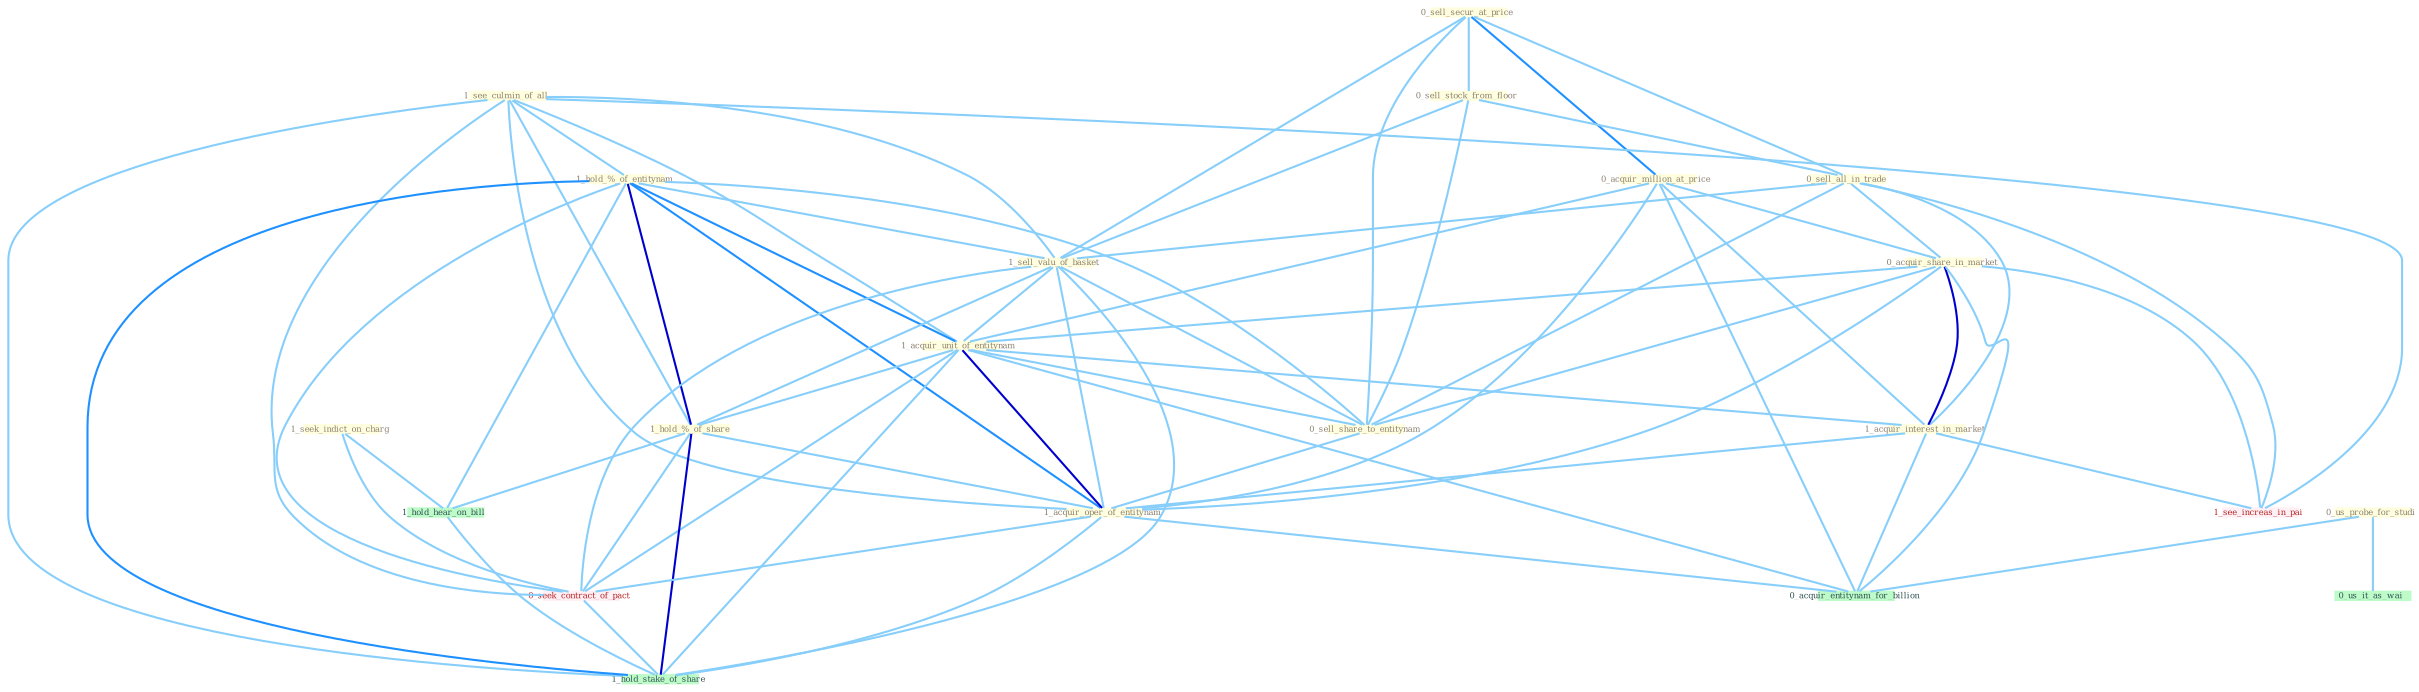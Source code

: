 Graph G{ 
    node
    [shape=polygon,style=filled,width=.5,height=.06,color="#BDFCC9",fixedsize=true,fontsize=4,
    fontcolor="#2f4f4f"];
    {node
    [color="#ffffe0", fontcolor="#8b7d6b"] "1_seek_indict_on_charg " "0_sell_secur_at_price " "1_see_culmin_of_all " "0_acquir_million_at_price " "0_sell_stock_from_floor " "0_sell_all_in_trade " "1_hold_%_of_entitynam " "1_sell_valu_of_basket " "0_us_probe_for_studi " "0_acquir_share_in_market " "1_acquir_unit_of_entitynam " "1_hold_%_of_share " "0_sell_share_to_entitynam " "1_acquir_interest_in_market " "1_acquir_oper_of_entitynam "}
{node [color="#fff0f5", fontcolor="#b22222"] "0_seek_contract_of_pact " "1_see_increas_in_pai "}
edge [color="#B0E2FF"];

	"1_seek_indict_on_charg " -- "0_seek_contract_of_pact " [w="1", color="#87cefa" ];
	"1_seek_indict_on_charg " -- "1_hold_hear_on_bill " [w="1", color="#87cefa" ];
	"0_sell_secur_at_price " -- "0_acquir_million_at_price " [w="2", color="#1e90ff" , len=0.8];
	"0_sell_secur_at_price " -- "0_sell_stock_from_floor " [w="1", color="#87cefa" ];
	"0_sell_secur_at_price " -- "0_sell_all_in_trade " [w="1", color="#87cefa" ];
	"0_sell_secur_at_price " -- "1_sell_valu_of_basket " [w="1", color="#87cefa" ];
	"0_sell_secur_at_price " -- "0_sell_share_to_entitynam " [w="1", color="#87cefa" ];
	"1_see_culmin_of_all " -- "1_hold_%_of_entitynam " [w="1", color="#87cefa" ];
	"1_see_culmin_of_all " -- "1_sell_valu_of_basket " [w="1", color="#87cefa" ];
	"1_see_culmin_of_all " -- "1_acquir_unit_of_entitynam " [w="1", color="#87cefa" ];
	"1_see_culmin_of_all " -- "1_hold_%_of_share " [w="1", color="#87cefa" ];
	"1_see_culmin_of_all " -- "1_acquir_oper_of_entitynam " [w="1", color="#87cefa" ];
	"1_see_culmin_of_all " -- "0_seek_contract_of_pact " [w="1", color="#87cefa" ];
	"1_see_culmin_of_all " -- "1_see_increas_in_pai " [w="1", color="#87cefa" ];
	"1_see_culmin_of_all " -- "1_hold_stake_of_share " [w="1", color="#87cefa" ];
	"0_acquir_million_at_price " -- "0_acquir_share_in_market " [w="1", color="#87cefa" ];
	"0_acquir_million_at_price " -- "1_acquir_unit_of_entitynam " [w="1", color="#87cefa" ];
	"0_acquir_million_at_price " -- "1_acquir_interest_in_market " [w="1", color="#87cefa" ];
	"0_acquir_million_at_price " -- "1_acquir_oper_of_entitynam " [w="1", color="#87cefa" ];
	"0_acquir_million_at_price " -- "0_acquir_entitynam_for_billion " [w="1", color="#87cefa" ];
	"0_sell_stock_from_floor " -- "0_sell_all_in_trade " [w="1", color="#87cefa" ];
	"0_sell_stock_from_floor " -- "1_sell_valu_of_basket " [w="1", color="#87cefa" ];
	"0_sell_stock_from_floor " -- "0_sell_share_to_entitynam " [w="1", color="#87cefa" ];
	"0_sell_all_in_trade " -- "1_sell_valu_of_basket " [w="1", color="#87cefa" ];
	"0_sell_all_in_trade " -- "0_acquir_share_in_market " [w="1", color="#87cefa" ];
	"0_sell_all_in_trade " -- "0_sell_share_to_entitynam " [w="1", color="#87cefa" ];
	"0_sell_all_in_trade " -- "1_acquir_interest_in_market " [w="1", color="#87cefa" ];
	"0_sell_all_in_trade " -- "1_see_increas_in_pai " [w="1", color="#87cefa" ];
	"1_hold_%_of_entitynam " -- "1_sell_valu_of_basket " [w="1", color="#87cefa" ];
	"1_hold_%_of_entitynam " -- "1_acquir_unit_of_entitynam " [w="2", color="#1e90ff" , len=0.8];
	"1_hold_%_of_entitynam " -- "1_hold_%_of_share " [w="3", color="#0000cd" , len=0.6];
	"1_hold_%_of_entitynam " -- "0_sell_share_to_entitynam " [w="1", color="#87cefa" ];
	"1_hold_%_of_entitynam " -- "1_acquir_oper_of_entitynam " [w="2", color="#1e90ff" , len=0.8];
	"1_hold_%_of_entitynam " -- "0_seek_contract_of_pact " [w="1", color="#87cefa" ];
	"1_hold_%_of_entitynam " -- "1_hold_hear_on_bill " [w="1", color="#87cefa" ];
	"1_hold_%_of_entitynam " -- "1_hold_stake_of_share " [w="2", color="#1e90ff" , len=0.8];
	"1_sell_valu_of_basket " -- "1_acquir_unit_of_entitynam " [w="1", color="#87cefa" ];
	"1_sell_valu_of_basket " -- "1_hold_%_of_share " [w="1", color="#87cefa" ];
	"1_sell_valu_of_basket " -- "0_sell_share_to_entitynam " [w="1", color="#87cefa" ];
	"1_sell_valu_of_basket " -- "1_acquir_oper_of_entitynam " [w="1", color="#87cefa" ];
	"1_sell_valu_of_basket " -- "0_seek_contract_of_pact " [w="1", color="#87cefa" ];
	"1_sell_valu_of_basket " -- "1_hold_stake_of_share " [w="1", color="#87cefa" ];
	"0_us_probe_for_studi " -- "0_us_it_as_wai " [w="1", color="#87cefa" ];
	"0_us_probe_for_studi " -- "0_acquir_entitynam_for_billion " [w="1", color="#87cefa" ];
	"0_acquir_share_in_market " -- "1_acquir_unit_of_entitynam " [w="1", color="#87cefa" ];
	"0_acquir_share_in_market " -- "0_sell_share_to_entitynam " [w="1", color="#87cefa" ];
	"0_acquir_share_in_market " -- "1_acquir_interest_in_market " [w="3", color="#0000cd" , len=0.6];
	"0_acquir_share_in_market " -- "1_acquir_oper_of_entitynam " [w="1", color="#87cefa" ];
	"0_acquir_share_in_market " -- "0_acquir_entitynam_for_billion " [w="1", color="#87cefa" ];
	"0_acquir_share_in_market " -- "1_see_increas_in_pai " [w="1", color="#87cefa" ];
	"1_acquir_unit_of_entitynam " -- "1_hold_%_of_share " [w="1", color="#87cefa" ];
	"1_acquir_unit_of_entitynam " -- "0_sell_share_to_entitynam " [w="1", color="#87cefa" ];
	"1_acquir_unit_of_entitynam " -- "1_acquir_interest_in_market " [w="1", color="#87cefa" ];
	"1_acquir_unit_of_entitynam " -- "1_acquir_oper_of_entitynam " [w="3", color="#0000cd" , len=0.6];
	"1_acquir_unit_of_entitynam " -- "0_seek_contract_of_pact " [w="1", color="#87cefa" ];
	"1_acquir_unit_of_entitynam " -- "0_acquir_entitynam_for_billion " [w="1", color="#87cefa" ];
	"1_acquir_unit_of_entitynam " -- "1_hold_stake_of_share " [w="1", color="#87cefa" ];
	"1_hold_%_of_share " -- "1_acquir_oper_of_entitynam " [w="1", color="#87cefa" ];
	"1_hold_%_of_share " -- "0_seek_contract_of_pact " [w="1", color="#87cefa" ];
	"1_hold_%_of_share " -- "1_hold_hear_on_bill " [w="1", color="#87cefa" ];
	"1_hold_%_of_share " -- "1_hold_stake_of_share " [w="3", color="#0000cd" , len=0.6];
	"0_sell_share_to_entitynam " -- "1_acquir_oper_of_entitynam " [w="1", color="#87cefa" ];
	"1_acquir_interest_in_market " -- "1_acquir_oper_of_entitynam " [w="1", color="#87cefa" ];
	"1_acquir_interest_in_market " -- "0_acquir_entitynam_for_billion " [w="1", color="#87cefa" ];
	"1_acquir_interest_in_market " -- "1_see_increas_in_pai " [w="1", color="#87cefa" ];
	"1_acquir_oper_of_entitynam " -- "0_seek_contract_of_pact " [w="1", color="#87cefa" ];
	"1_acquir_oper_of_entitynam " -- "0_acquir_entitynam_for_billion " [w="1", color="#87cefa" ];
	"1_acquir_oper_of_entitynam " -- "1_hold_stake_of_share " [w="1", color="#87cefa" ];
	"0_seek_contract_of_pact " -- "1_hold_stake_of_share " [w="1", color="#87cefa" ];
	"1_hold_hear_on_bill " -- "1_hold_stake_of_share " [w="1", color="#87cefa" ];
}
